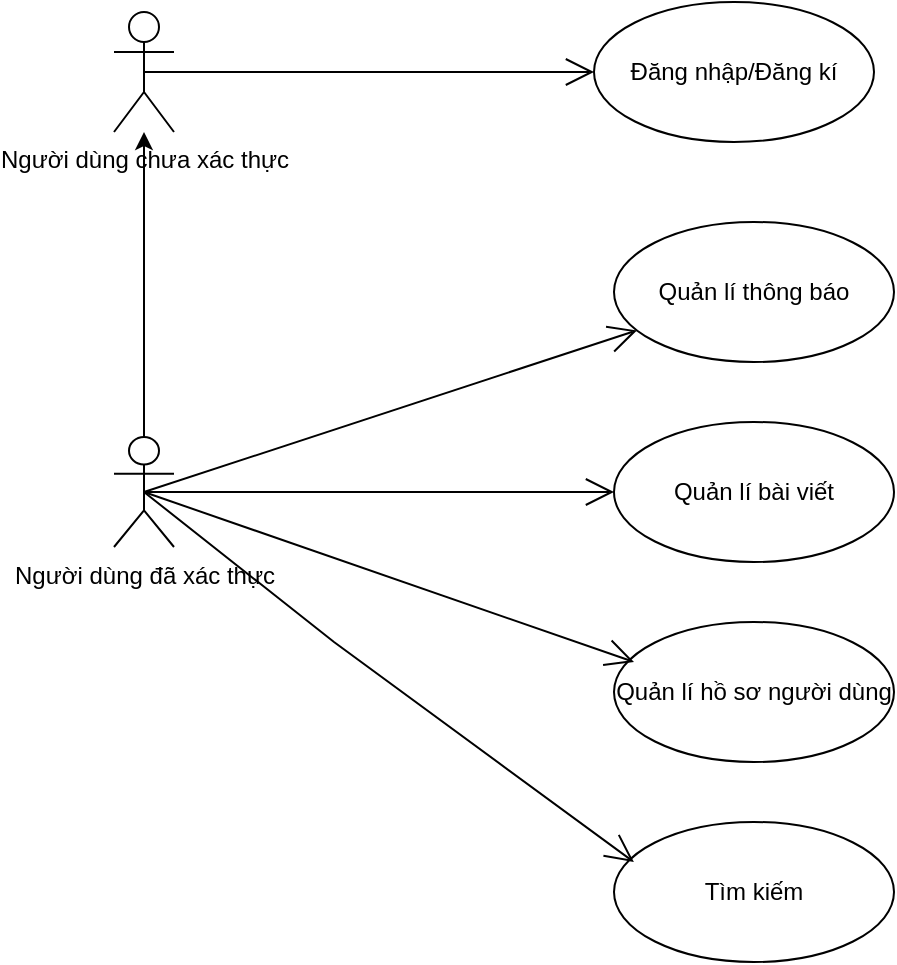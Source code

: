 <mxfile version="21.6.6" type="github" pages="6">
  <diagram name="uc-tổng quát" id="Hf5HJxh2NaV_SDLFtcqy">
    <mxGraphModel dx="880" dy="484" grid="1" gridSize="10" guides="1" tooltips="1" connect="1" arrows="1" fold="1" page="1" pageScale="1" pageWidth="850" pageHeight="1100" math="0" shadow="0">
      <root>
        <mxCell id="0" />
        <mxCell id="1" parent="0" />
        <mxCell id="CqOLRYQdM7kCJKmh_iWW-1" value="Người dùng chưa xác thực" style="shape=umlActor;verticalLabelPosition=bottom;verticalAlign=top;html=1;outlineConnect=0;" vertex="1" parent="1">
          <mxGeometry x="130" y="95" width="30" height="60" as="geometry" />
        </mxCell>
        <mxCell id="CqOLRYQdM7kCJKmh_iWW-4" value="Đăng nhập/Đăng kí" style="ellipse;whiteSpace=wrap;html=1;" vertex="1" parent="1">
          <mxGeometry x="370" y="90" width="140" height="70" as="geometry" />
        </mxCell>
        <mxCell id="CqOLRYQdM7kCJKmh_iWW-5" value="Quản lí thông báo" style="ellipse;whiteSpace=wrap;html=1;" vertex="1" parent="1">
          <mxGeometry x="380" y="200" width="140" height="70" as="geometry" />
        </mxCell>
        <mxCell id="CqOLRYQdM7kCJKmh_iWW-6" value="Quản lí bài viết" style="ellipse;whiteSpace=wrap;html=1;" vertex="1" parent="1">
          <mxGeometry x="380" y="300" width="140" height="70" as="geometry" />
        </mxCell>
        <mxCell id="CqOLRYQdM7kCJKmh_iWW-7" value="Quản lí hồ sơ người dùng" style="ellipse;whiteSpace=wrap;html=1;" vertex="1" parent="1">
          <mxGeometry x="380" y="400" width="140" height="70" as="geometry" />
        </mxCell>
        <mxCell id="CqOLRYQdM7kCJKmh_iWW-9" value="Người dùng đã xác thực" style="shape=umlActor;verticalLabelPosition=bottom;verticalAlign=top;html=1;outlineConnect=0;" vertex="1" parent="1">
          <mxGeometry x="130" y="307.5" width="30" height="55" as="geometry" />
        </mxCell>
        <mxCell id="CqOLRYQdM7kCJKmh_iWW-14" value="Tìm kiếm" style="ellipse;whiteSpace=wrap;html=1;" vertex="1" parent="1">
          <mxGeometry x="380" y="500" width="140" height="70" as="geometry" />
        </mxCell>
        <mxCell id="CqOLRYQdM7kCJKmh_iWW-16" value="" style="endArrow=classic;html=1;rounded=0;exitX=0.5;exitY=0;exitDx=0;exitDy=0;exitPerimeter=0;" edge="1" parent="1" source="CqOLRYQdM7kCJKmh_iWW-9" target="CqOLRYQdM7kCJKmh_iWW-1">
          <mxGeometry width="50" height="50" relative="1" as="geometry">
            <mxPoint x="140" y="300" as="sourcePoint" />
            <mxPoint x="140" y="220" as="targetPoint" />
          </mxGeometry>
        </mxCell>
        <mxCell id="NWbPvh_fZhCJbL2JYLE6-2" value="" style="endArrow=open;endFill=1;endSize=12;html=1;rounded=0;exitX=0.5;exitY=0.5;exitDx=0;exitDy=0;exitPerimeter=0;" edge="1" parent="1" source="CqOLRYQdM7kCJKmh_iWW-9" target="CqOLRYQdM7kCJKmh_iWW-5">
          <mxGeometry width="160" relative="1" as="geometry">
            <mxPoint x="130" y="330" as="sourcePoint" />
            <mxPoint x="290" y="330" as="targetPoint" />
          </mxGeometry>
        </mxCell>
        <mxCell id="NWbPvh_fZhCJbL2JYLE6-3" value="" style="endArrow=open;endFill=1;endSize=12;html=1;rounded=0;entryX=0;entryY=0.5;entryDx=0;entryDy=0;exitX=0.5;exitY=0.5;exitDx=0;exitDy=0;exitPerimeter=0;" edge="1" parent="1" source="CqOLRYQdM7kCJKmh_iWW-9" target="CqOLRYQdM7kCJKmh_iWW-6">
          <mxGeometry width="160" relative="1" as="geometry">
            <mxPoint x="140" y="340" as="sourcePoint" />
            <mxPoint x="370" y="320" as="targetPoint" />
          </mxGeometry>
        </mxCell>
        <mxCell id="NWbPvh_fZhCJbL2JYLE6-4" value="" style="endArrow=open;endFill=1;endSize=12;html=1;rounded=0;exitX=0.5;exitY=0.5;exitDx=0;exitDy=0;exitPerimeter=0;" edge="1" parent="1" source="CqOLRYQdM7kCJKmh_iWW-9">
          <mxGeometry width="160" relative="1" as="geometry">
            <mxPoint x="140" y="340" as="sourcePoint" />
            <mxPoint x="390" y="420" as="targetPoint" />
          </mxGeometry>
        </mxCell>
        <mxCell id="NWbPvh_fZhCJbL2JYLE6-5" value="" style="endArrow=open;endFill=1;endSize=12;html=1;rounded=0;entryX=0.071;entryY=0.286;entryDx=0;entryDy=0;entryPerimeter=0;exitX=0.5;exitY=0.5;exitDx=0;exitDy=0;exitPerimeter=0;" edge="1" parent="1" source="CqOLRYQdM7kCJKmh_iWW-9" target="CqOLRYQdM7kCJKmh_iWW-14">
          <mxGeometry width="160" relative="1" as="geometry">
            <mxPoint x="140" y="340" as="sourcePoint" />
            <mxPoint x="400" y="518.87" as="targetPoint" />
            <Array as="points">
              <mxPoint x="240" y="410" />
            </Array>
          </mxGeometry>
        </mxCell>
        <mxCell id="NWbPvh_fZhCJbL2JYLE6-6" value="" style="endArrow=open;endFill=1;endSize=12;html=1;rounded=0;entryX=0;entryY=0.5;entryDx=0;entryDy=0;exitX=0.5;exitY=0.5;exitDx=0;exitDy=0;exitPerimeter=0;" edge="1" parent="1" source="CqOLRYQdM7kCJKmh_iWW-1" target="CqOLRYQdM7kCJKmh_iWW-4">
          <mxGeometry width="160" relative="1" as="geometry">
            <mxPoint x="145" y="345" as="sourcePoint" />
            <mxPoint x="401" y="264" as="targetPoint" />
          </mxGeometry>
        </mxCell>
      </root>
    </mxGraphModel>
  </diagram>
  <diagram id="VrQ_hXpZ60ZT_J7ZzOmp" name="uc-quản lí bài viết">
    <mxGraphModel dx="880" dy="484" grid="1" gridSize="10" guides="1" tooltips="1" connect="1" arrows="1" fold="1" page="1" pageScale="1" pageWidth="850" pageHeight="1100" math="0" shadow="0">
      <root>
        <mxCell id="0" />
        <mxCell id="1" parent="0" />
        <mxCell id="d8VnlDSAHagGY5Y_CC2D-1" value="Người dùng đã xác thực" style="shape=umlActor;verticalLabelPosition=bottom;verticalAlign=top;html=1;" vertex="1" parent="1">
          <mxGeometry x="120" y="240" width="30" height="60" as="geometry" />
        </mxCell>
        <mxCell id="d8VnlDSAHagGY5Y_CC2D-2" value="Quản lí bài viết" style="ellipse;whiteSpace=wrap;html=1;" vertex="1" parent="1">
          <mxGeometry x="320" y="230" width="140" height="70" as="geometry" />
        </mxCell>
        <mxCell id="kwpYTcUdGXcOg9z0qX72-1" value="Đăng bài viết" style="ellipse;whiteSpace=wrap;html=1;" vertex="1" parent="1">
          <mxGeometry x="640" y="190" width="140" height="70" as="geometry" />
        </mxCell>
        <mxCell id="kwpYTcUdGXcOg9z0qX72-2" value="Sửa bài viết" style="ellipse;whiteSpace=wrap;html=1;" vertex="1" parent="1">
          <mxGeometry x="640" y="330" width="140" height="70" as="geometry" />
        </mxCell>
        <mxCell id="kwpYTcUdGXcOg9z0qX72-3" value="Xóa bài viết" style="ellipse;whiteSpace=wrap;html=1;" vertex="1" parent="1">
          <mxGeometry x="640" y="470" width="140" height="70" as="geometry" />
        </mxCell>
        <mxCell id="kwpYTcUdGXcOg9z0qX72-4" value="Like/share/comment" style="ellipse;whiteSpace=wrap;html=1;" vertex="1" parent="1">
          <mxGeometry x="640" y="40" width="140" height="70" as="geometry" />
        </mxCell>
        <mxCell id="kwpYTcUdGXcOg9z0qX72-5" value="" style="endArrow=none;html=1;rounded=0;exitX=0.5;exitY=0.5;exitDx=0;exitDy=0;exitPerimeter=0;" edge="1" parent="1" source="d8VnlDSAHagGY5Y_CC2D-1" target="d8VnlDSAHagGY5Y_CC2D-2">
          <mxGeometry width="50" height="50" relative="1" as="geometry">
            <mxPoint x="170" y="290" as="sourcePoint" />
            <mxPoint x="220" y="240" as="targetPoint" />
          </mxGeometry>
        </mxCell>
        <mxCell id="kwpYTcUdGXcOg9z0qX72-10" value="&amp;lt;&amp;lt;extend&amp;gt;&amp;gt;" style="text;html=1;strokeColor=none;fillColor=none;align=center;verticalAlign=middle;whiteSpace=wrap;rounded=0;" vertex="1" parent="1">
          <mxGeometry x="520" y="110" width="60" height="30" as="geometry" />
        </mxCell>
        <mxCell id="kwpYTcUdGXcOg9z0qX72-11" value="&amp;lt;&amp;lt;extend&amp;gt;&amp;gt;" style="text;html=1;strokeColor=none;fillColor=none;align=center;verticalAlign=middle;whiteSpace=wrap;rounded=0;" vertex="1" parent="1">
          <mxGeometry x="520" y="210" width="60" height="30" as="geometry" />
        </mxCell>
        <mxCell id="kwpYTcUdGXcOg9z0qX72-12" value="&amp;lt;&amp;lt;extend&amp;gt;&amp;gt;" style="text;html=1;strokeColor=none;fillColor=none;align=center;verticalAlign=middle;whiteSpace=wrap;rounded=0;" vertex="1" parent="1">
          <mxGeometry x="520" y="280" width="60" height="30" as="geometry" />
        </mxCell>
        <mxCell id="kwpYTcUdGXcOg9z0qX72-13" value="&amp;lt;&amp;lt;extend&amp;gt;&amp;gt;" style="text;html=1;strokeColor=none;fillColor=none;align=center;verticalAlign=middle;whiteSpace=wrap;rounded=0;" vertex="1" parent="1">
          <mxGeometry x="520" y="410" width="60" height="30" as="geometry" />
        </mxCell>
        <mxCell id="AYFZ4uWcNWOZs9jSzVmY-1" value="" style="endArrow=open;endFill=1;endSize=12;html=1;rounded=0;exitX=0.786;exitY=0.046;exitDx=0;exitDy=0;exitPerimeter=0;" edge="1" parent="1" source="d8VnlDSAHagGY5Y_CC2D-2" target="kwpYTcUdGXcOg9z0qX72-4">
          <mxGeometry width="160" relative="1" as="geometry">
            <mxPoint x="320" y="100" as="sourcePoint" />
            <mxPoint x="480" y="100" as="targetPoint" />
          </mxGeometry>
        </mxCell>
        <mxCell id="AYFZ4uWcNWOZs9jSzVmY-2" value="" style="endArrow=open;endFill=1;endSize=12;html=1;rounded=0;exitX=0.95;exitY=0.3;exitDx=0;exitDy=0;exitPerimeter=0;entryX=0.007;entryY=0.6;entryDx=0;entryDy=0;entryPerimeter=0;" edge="1" parent="1" source="d8VnlDSAHagGY5Y_CC2D-2" target="kwpYTcUdGXcOg9z0qX72-1">
          <mxGeometry width="160" relative="1" as="geometry">
            <mxPoint x="440" y="243" as="sourcePoint" />
            <mxPoint x="575" y="125" as="targetPoint" />
          </mxGeometry>
        </mxCell>
        <mxCell id="AYFZ4uWcNWOZs9jSzVmY-3" value="" style="endArrow=open;endFill=1;endSize=12;html=1;rounded=0;exitX=0.979;exitY=0.671;exitDx=0;exitDy=0;entryX=0.007;entryY=0.303;entryDx=0;entryDy=0;entryPerimeter=0;exitPerimeter=0;" edge="1" parent="1" source="d8VnlDSAHagGY5Y_CC2D-2" target="kwpYTcUdGXcOg9z0qX72-2">
          <mxGeometry width="160" relative="1" as="geometry">
            <mxPoint x="450" y="253" as="sourcePoint" />
            <mxPoint x="585" y="135" as="targetPoint" />
          </mxGeometry>
        </mxCell>
        <mxCell id="AYFZ4uWcNWOZs9jSzVmY-4" value="" style="endArrow=open;endFill=1;endSize=12;html=1;rounded=0;exitX=1;exitY=1;exitDx=0;exitDy=0;entryX=0;entryY=0;entryDx=0;entryDy=0;" edge="1" parent="1" source="d8VnlDSAHagGY5Y_CC2D-2" target="kwpYTcUdGXcOg9z0qX72-3">
          <mxGeometry width="160" relative="1" as="geometry">
            <mxPoint x="460" y="263" as="sourcePoint" />
            <mxPoint x="595" y="145" as="targetPoint" />
          </mxGeometry>
        </mxCell>
      </root>
    </mxGraphModel>
  </diagram>
  <diagram id="J7e1ZV8mndydPiIXFRps" name="uc-quản lí người dùng">
    <mxGraphModel dx="2735" dy="569" grid="1" gridSize="10" guides="1" tooltips="1" connect="1" arrows="1" fold="1" page="1" pageScale="1" pageWidth="850" pageHeight="1100" math="0" shadow="0">
      <root>
        <mxCell id="0" />
        <mxCell id="1" parent="0" />
        <mxCell id="B6xZlG86qIlVhOrgc7xf-1" value="Người dùng đã xác thực" style="shape=umlActor;verticalLabelPosition=bottom;verticalAlign=top;html=1;" vertex="1" parent="1">
          <mxGeometry x="300" y="310" width="30" height="60" as="geometry" />
        </mxCell>
        <mxCell id="B6xZlG86qIlVhOrgc7xf-2" value="Quản lí thông tin" style="ellipse;whiteSpace=wrap;html=1;" vertex="1" parent="1">
          <mxGeometry x="500" y="300" width="140" height="70" as="geometry" />
        </mxCell>
        <mxCell id="B6xZlG86qIlVhOrgc7xf-3" value="Đổi tên" style="ellipse;whiteSpace=wrap;html=1;" vertex="1" parent="1">
          <mxGeometry x="810" y="300" width="140" height="70" as="geometry" />
        </mxCell>
        <mxCell id="B6xZlG86qIlVhOrgc7xf-4" value="Đổi bio" style="ellipse;whiteSpace=wrap;html=1;" vertex="1" parent="1">
          <mxGeometry x="810" y="420" width="140" height="70" as="geometry" />
        </mxCell>
        <mxCell id="B6xZlG86qIlVhOrgc7xf-5" value="Theo dõi người dùng" style="ellipse;whiteSpace=wrap;html=1;" vertex="1" parent="1">
          <mxGeometry x="810" y="540" width="140" height="70" as="geometry" />
        </mxCell>
        <mxCell id="B6xZlG86qIlVhOrgc7xf-6" value="" style="endArrow=none;html=1;rounded=0;exitX=0.5;exitY=0.5;exitDx=0;exitDy=0;exitPerimeter=0;" edge="1" source="B6xZlG86qIlVhOrgc7xf-1" target="B6xZlG86qIlVhOrgc7xf-2" parent="1">
          <mxGeometry width="50" height="50" relative="1" as="geometry">
            <mxPoint x="350" y="360" as="sourcePoint" />
            <mxPoint x="400" y="310" as="targetPoint" />
          </mxGeometry>
        </mxCell>
        <mxCell id="B6xZlG86qIlVhOrgc7xf-13" value="&amp;lt;&amp;lt;extend&amp;gt;&amp;gt;" style="text;html=1;strokeColor=none;fillColor=none;align=center;verticalAlign=middle;whiteSpace=wrap;rounded=0;" vertex="1" parent="1">
          <mxGeometry x="700" y="360" width="60" height="30" as="geometry" />
        </mxCell>
        <mxCell id="B6xZlG86qIlVhOrgc7xf-14" value="&amp;lt;&amp;lt;extend&amp;gt;&amp;gt;" style="text;html=1;strokeColor=none;fillColor=none;align=center;verticalAlign=middle;whiteSpace=wrap;rounded=0;" vertex="1" parent="1">
          <mxGeometry x="700" y="500" width="60" height="30" as="geometry" />
        </mxCell>
        <mxCell id="rACBHdcR1U9FmadaV11g-1" value="Bật tick xanh" style="ellipse;whiteSpace=wrap;html=1;" vertex="1" parent="1">
          <mxGeometry x="810" y="190" width="140" height="70" as="geometry" />
        </mxCell>
        <mxCell id="rACBHdcR1U9FmadaV11g-3" value="&amp;lt;&amp;lt;extend&amp;gt;&amp;gt;" style="text;html=1;strokeColor=none;fillColor=none;align=center;verticalAlign=middle;whiteSpace=wrap;rounded=0;" vertex="1" parent="1">
          <mxGeometry x="700" y="230" width="60" height="30" as="geometry" />
        </mxCell>
        <mxCell id="rACBHdcR1U9FmadaV11g-4" value="Thay ảnh đại diện" style="ellipse;whiteSpace=wrap;html=1;" vertex="1" parent="1">
          <mxGeometry x="800" y="60" width="140" height="70" as="geometry" />
        </mxCell>
        <mxCell id="rACBHdcR1U9FmadaV11g-6" value="&amp;lt;&amp;lt;extend&amp;gt;&amp;gt;" style="text;html=1;strokeColor=none;fillColor=none;align=center;verticalAlign=middle;whiteSpace=wrap;rounded=0;" vertex="1" parent="1">
          <mxGeometry x="700" y="130" width="60" height="30" as="geometry" />
        </mxCell>
        <mxCell id="y87pHZTGKROjjLNKTchK-1" value="" style="endArrow=open;endFill=1;endSize=12;html=1;rounded=0;entryX=0.036;entryY=0.804;entryDx=0;entryDy=0;entryPerimeter=0;exitX=0.649;exitY=0.052;exitDx=0;exitDy=0;exitPerimeter=0;" edge="1" parent="1" source="B6xZlG86qIlVhOrgc7xf-2" target="rACBHdcR1U9FmadaV11g-4">
          <mxGeometry width="160" relative="1" as="geometry">
            <mxPoint x="570" y="290" as="sourcePoint" />
            <mxPoint x="600" y="250" as="targetPoint" />
          </mxGeometry>
        </mxCell>
        <mxCell id="y87pHZTGKROjjLNKTchK-2" value="" style="endArrow=open;endFill=1;endSize=12;html=1;rounded=0;exitX=1;exitY=0;exitDx=0;exitDy=0;entryX=0.04;entryY=0.653;entryDx=0;entryDy=0;entryPerimeter=0;" edge="1" parent="1" source="B6xZlG86qIlVhOrgc7xf-2" target="rACBHdcR1U9FmadaV11g-1">
          <mxGeometry width="160" relative="1" as="geometry">
            <mxPoint x="650" y="290" as="sourcePoint" />
            <mxPoint x="810" y="290" as="targetPoint" />
          </mxGeometry>
        </mxCell>
        <mxCell id="y87pHZTGKROjjLNKTchK-4" value="" style="endArrow=open;endFill=1;endSize=12;html=1;rounded=0;entryX=0;entryY=0.5;entryDx=0;entryDy=0;" edge="1" parent="1" target="B6xZlG86qIlVhOrgc7xf-3">
          <mxGeometry width="160" relative="1" as="geometry">
            <mxPoint x="640" y="330" as="sourcePoint" />
            <mxPoint x="800" y="330" as="targetPoint" />
          </mxGeometry>
        </mxCell>
        <mxCell id="y87pHZTGKROjjLNKTchK-5" value="" style="endArrow=open;endFill=1;endSize=12;html=1;rounded=0;entryX=0.04;entryY=0.198;entryDx=0;entryDy=0;entryPerimeter=0;" edge="1" parent="1" source="B6xZlG86qIlVhOrgc7xf-2" target="B6xZlG86qIlVhOrgc7xf-4">
          <mxGeometry width="160" relative="1" as="geometry">
            <mxPoint x="670" y="380" as="sourcePoint" />
            <mxPoint x="830" y="380" as="targetPoint" />
          </mxGeometry>
        </mxCell>
        <mxCell id="y87pHZTGKROjjLNKTchK-6" value="" style="endArrow=open;endFill=1;endSize=12;html=1;rounded=0;exitX=0.626;exitY=0.987;exitDx=0;exitDy=0;exitPerimeter=0;entryX=0.096;entryY=0.235;entryDx=0;entryDy=0;entryPerimeter=0;" edge="1" parent="1" source="B6xZlG86qIlVhOrgc7xf-2" target="B6xZlG86qIlVhOrgc7xf-5">
          <mxGeometry width="160" relative="1" as="geometry">
            <mxPoint x="540" y="440" as="sourcePoint" />
            <mxPoint x="700" y="440" as="targetPoint" />
          </mxGeometry>
        </mxCell>
        <mxCell id="y87pHZTGKROjjLNKTchK-10" value="&amp;lt;&amp;lt;extend&amp;gt;&amp;gt;" style="text;html=1;strokeColor=none;fillColor=none;align=center;verticalAlign=middle;whiteSpace=wrap;rounded=0;rotation=0;" vertex="1" parent="1">
          <mxGeometry x="700" y="300" width="60" height="30" as="geometry" />
        </mxCell>
        <mxCell id="nCy9jukb_P4KPA9Gg5Sw-1" value="wqaaaaaaaaaaaaaaaaaaaaaaaaaaaaaaaaaaaaaaaaaaaaaaaaaaaaaaaaaaaaqqqqqqqqqqqqqqqqqqqqqqqqqqqqqqqqqqqqqqqqqqqqqqqq222222222222222222222222222222222222222222222wwwwwwwwwwwwwwwwwwwwww22222222222222222222222222222222222222222222222222222222222222222222222222222222222222222222222222222222222222222222222222222222222w2qaaaaaaaaaaaaaaaaaaaaaaaaaaaaaaaaaaaaaaaaaaaaaaaaaaaaaaaaaaaaaaaaaaaaaaaaaaaaaaaaaaaaaaaaaaaaaaaaaaaaaaaaaaaaaaaaaaaaaaaaaaaaaaaaaaaaaaaaaaaaaaaaaaaaaaaaaaaaaaaaaaaaaaaaaaaaaaaaaaaasq&amp;nbsp;" style="text;strokeColor=none;align=center;fillColor=none;html=1;verticalAlign=middle;whiteSpace=wrap;rounded=0;" vertex="1" parent="1">
          <mxGeometry x="710" y="320" width="60" height="30" as="geometry" />
        </mxCell>
      </root>
    </mxGraphModel>
  </diagram>
  <diagram id="-V-n_Q3EZZI541l7Rz4l" name="uc-quản lí thông báo">
    <mxGraphModel dx="880" dy="484" grid="1" gridSize="10" guides="1" tooltips="1" connect="1" arrows="1" fold="1" page="1" pageScale="1" pageWidth="850" pageHeight="1100" math="0" shadow="0">
      <root>
        <mxCell id="0" />
        <mxCell id="1" parent="0" />
        <mxCell id="utS7eXMt8BIoUvvNnHAj-1" value="Người dùng đã xác thực" style="shape=umlActor;verticalLabelPosition=bottom;verticalAlign=top;html=1;" vertex="1" parent="1">
          <mxGeometry x="230" y="410" width="30" height="60" as="geometry" />
        </mxCell>
        <mxCell id="utS7eXMt8BIoUvvNnHAj-2" value="Quản lí thông báo" style="ellipse;whiteSpace=wrap;html=1;" vertex="1" parent="1">
          <mxGeometry x="430" y="400" width="140" height="70" as="geometry" />
        </mxCell>
        <mxCell id="utS7eXMt8BIoUvvNnHAj-6" value="" style="endArrow=none;html=1;rounded=0;exitX=0.5;exitY=0.5;exitDx=0;exitDy=0;exitPerimeter=0;" edge="1" parent="1" source="utS7eXMt8BIoUvvNnHAj-1" target="utS7eXMt8BIoUvvNnHAj-2">
          <mxGeometry width="50" height="50" relative="1" as="geometry">
            <mxPoint x="280" y="460" as="sourcePoint" />
            <mxPoint x="330" y="410" as="targetPoint" />
          </mxGeometry>
        </mxCell>
        <mxCell id="utS7eXMt8BIoUvvNnHAj-13" value="Hiển thị thông báo" style="ellipse;whiteSpace=wrap;html=1;" vertex="1" parent="1">
          <mxGeometry x="770" y="510" width="140" height="70" as="geometry" />
        </mxCell>
        <mxCell id="utS7eXMt8BIoUvvNnHAj-15" value="&amp;lt;&amp;lt;include&amp;gt;&amp;gt;" style="text;html=1;strokeColor=none;fillColor=none;align=center;verticalAlign=middle;whiteSpace=wrap;rounded=0;" vertex="1" parent="1">
          <mxGeometry x="650" y="450" width="60" height="30" as="geometry" />
        </mxCell>
        <mxCell id="utS7eXMt8BIoUvvNnHAj-16" value="Gửi thông báo&amp;nbsp;" style="ellipse;whiteSpace=wrap;html=1;" vertex="1" parent="1">
          <mxGeometry x="780" y="300" width="140" height="70" as="geometry" />
        </mxCell>
        <mxCell id="utS7eXMt8BIoUvvNnHAj-18" value="&amp;lt;&amp;lt;include&amp;gt;&amp;gt;" style="text;html=1;strokeColor=none;fillColor=none;align=center;verticalAlign=middle;whiteSpace=wrap;rounded=0;" vertex="1" parent="1">
          <mxGeometry x="650" y="340" width="60" height="30" as="geometry" />
        </mxCell>
        <mxCell id="6LDIWCOfGRWV364JimiB-1" value="" style="endArrow=open;endFill=1;endSize=12;html=1;rounded=0;exitX=1;exitY=0;exitDx=0;exitDy=0;entryX=0;entryY=0.629;entryDx=0;entryDy=0;entryPerimeter=0;" edge="1" parent="1" source="utS7eXMt8BIoUvvNnHAj-2" target="utS7eXMt8BIoUvvNnHAj-16">
          <mxGeometry width="160" relative="1" as="geometry">
            <mxPoint x="540" y="390" as="sourcePoint" />
            <mxPoint x="700" y="390" as="targetPoint" />
          </mxGeometry>
        </mxCell>
        <mxCell id="6LDIWCOfGRWV364JimiB-2" value="" style="endArrow=open;endFill=1;endSize=12;html=1;rounded=0;exitX=0.957;exitY=0.743;exitDx=0;exitDy=0;exitPerimeter=0;" edge="1" parent="1" source="utS7eXMt8BIoUvvNnHAj-2" target="utS7eXMt8BIoUvvNnHAj-13">
          <mxGeometry width="160" relative="1" as="geometry">
            <mxPoint x="559" y="420" as="sourcePoint" />
            <mxPoint x="790" y="354" as="targetPoint" />
          </mxGeometry>
        </mxCell>
      </root>
    </mxGraphModel>
  </diagram>
  <diagram id="2XskKAkU5GJHHQpJlpUV" name="Page-5">
    <mxGraphModel dx="880" dy="484" grid="1" gridSize="10" guides="1" tooltips="1" connect="1" arrows="1" fold="1" page="1" pageScale="1" pageWidth="850" pageHeight="1100" math="0" shadow="0">
      <root>
        <mxCell id="0" />
        <mxCell id="1" parent="0" />
        <mxCell id="2p-e50saJ_5Vs3CWs_lG-1" value="Người dùng đã xác thực" style="shape=umlActor;verticalLabelPosition=bottom;verticalAlign=top;html=1;" vertex="1" parent="1">
          <mxGeometry x="200" y="270" width="30" height="60" as="geometry" />
        </mxCell>
        <mxCell id="2p-e50saJ_5Vs3CWs_lG-2" value="Đăng kí" style="ellipse;whiteSpace=wrap;html=1;" vertex="1" parent="1">
          <mxGeometry x="400" y="260" width="140" height="70" as="geometry" />
        </mxCell>
        <mxCell id="2p-e50saJ_5Vs3CWs_lG-3" value="" style="endArrow=none;html=1;rounded=0;exitX=0.5;exitY=0.5;exitDx=0;exitDy=0;exitPerimeter=0;" edge="1" parent="1" source="2p-e50saJ_5Vs3CWs_lG-1" target="2p-e50saJ_5Vs3CWs_lG-2">
          <mxGeometry width="50" height="50" relative="1" as="geometry">
            <mxPoint x="250" y="320" as="sourcePoint" />
            <mxPoint x="300" y="270" as="targetPoint" />
          </mxGeometry>
        </mxCell>
        <mxCell id="2p-e50saJ_5Vs3CWs_lG-4" value="Đăng kí bằng số điện thoại" style="ellipse;whiteSpace=wrap;html=1;" vertex="1" parent="1">
          <mxGeometry x="750" y="350" width="140" height="70" as="geometry" />
        </mxCell>
        <mxCell id="2p-e50saJ_5Vs3CWs_lG-6" value="&amp;lt;&amp;lt;extend&amp;gt;&amp;gt;" style="text;html=1;strokeColor=none;fillColor=none;align=center;verticalAlign=middle;whiteSpace=wrap;rounded=0;" vertex="1" parent="1">
          <mxGeometry x="630" y="320" width="60" height="30" as="geometry" />
        </mxCell>
        <mxCell id="2p-e50saJ_5Vs3CWs_lG-7" value="Đăng kí bằng Gmail" style="ellipse;whiteSpace=wrap;html=1;" vertex="1" parent="1">
          <mxGeometry x="750" y="160" width="140" height="70" as="geometry" />
        </mxCell>
        <mxCell id="2p-e50saJ_5Vs3CWs_lG-9" value="&amp;lt;&amp;lt;extend&amp;gt;&amp;gt;" style="text;html=1;strokeColor=none;fillColor=none;align=center;verticalAlign=middle;whiteSpace=wrap;rounded=0;" vertex="1" parent="1">
          <mxGeometry x="620" y="190" width="60" height="30" as="geometry" />
        </mxCell>
        <mxCell id="EVlgfjC8G_a4lJgD48qi-1" value="" style="endArrow=open;endFill=1;endSize=12;html=1;rounded=0;exitX=0.979;exitY=0.343;exitDx=0;exitDy=0;exitPerimeter=0;entryX=0;entryY=0.5;entryDx=0;entryDy=0;" edge="1" parent="1" source="2p-e50saJ_5Vs3CWs_lG-2" target="2p-e50saJ_5Vs3CWs_lG-7">
          <mxGeometry width="160" relative="1" as="geometry">
            <mxPoint x="590" y="270" as="sourcePoint" />
            <mxPoint x="750" y="270" as="targetPoint" />
          </mxGeometry>
        </mxCell>
        <mxCell id="EVlgfjC8G_a4lJgD48qi-2" value="" style="endArrow=open;endFill=1;endSize=12;html=1;rounded=0;exitX=0.907;exitY=0.9;exitDx=0;exitDy=0;exitPerimeter=0;entryX=0;entryY=0.5;entryDx=0;entryDy=0;" edge="1" parent="1" source="2p-e50saJ_5Vs3CWs_lG-2" target="2p-e50saJ_5Vs3CWs_lG-4">
          <mxGeometry width="160" relative="1" as="geometry">
            <mxPoint x="580" y="360" as="sourcePoint" />
            <mxPoint x="740" y="360" as="targetPoint" />
          </mxGeometry>
        </mxCell>
      </root>
    </mxGraphModel>
  </diagram>
  <diagram id="_26T5Zd6B2quNKc9527c" name="uc-tìm kiếm">
    <mxGraphModel dx="880" dy="484" grid="1" gridSize="10" guides="1" tooltips="1" connect="1" arrows="1" fold="1" page="1" pageScale="1" pageWidth="850" pageHeight="1100" math="0" shadow="0">
      <root>
        <mxCell id="0" />
        <mxCell id="1" parent="0" />
        <mxCell id="ObTtvU7006hgI_nYJ__E-1" value="Người dùng đã xác thực" style="shape=umlActor;verticalLabelPosition=bottom;verticalAlign=top;html=1;" vertex="1" parent="1">
          <mxGeometry x="320" y="350" width="30" height="60" as="geometry" />
        </mxCell>
        <mxCell id="ObTtvU7006hgI_nYJ__E-2" value="Tìm kiếm" style="ellipse;whiteSpace=wrap;html=1;" vertex="1" parent="1">
          <mxGeometry x="520" y="340" width="140" height="70" as="geometry" />
        </mxCell>
        <mxCell id="ObTtvU7006hgI_nYJ__E-3" value="" style="endArrow=none;html=1;rounded=0;exitX=0.5;exitY=0.5;exitDx=0;exitDy=0;exitPerimeter=0;" edge="1" parent="1" source="ObTtvU7006hgI_nYJ__E-1" target="ObTtvU7006hgI_nYJ__E-2">
          <mxGeometry width="50" height="50" relative="1" as="geometry">
            <mxPoint x="370" y="400" as="sourcePoint" />
            <mxPoint x="420" y="350" as="targetPoint" />
          </mxGeometry>
        </mxCell>
        <mxCell id="ObTtvU7006hgI_nYJ__E-4" value="TÌm kiếm bằng hashtag" style="ellipse;whiteSpace=wrap;html=1;" vertex="1" parent="1">
          <mxGeometry x="870" y="440" width="140" height="70" as="geometry" />
        </mxCell>
        <mxCell id="ObTtvU7006hgI_nYJ__E-6" value="&amp;lt;&amp;lt;extend&amp;gt;&amp;gt;" style="text;html=1;strokeColor=none;fillColor=none;align=center;verticalAlign=middle;whiteSpace=wrap;rounded=0;" vertex="1" parent="1">
          <mxGeometry x="720" y="400" width="60" height="30" as="geometry" />
        </mxCell>
        <mxCell id="ObTtvU7006hgI_nYJ__E-7" value="Tìm kiếm bằng tên" style="ellipse;whiteSpace=wrap;html=1;" vertex="1" parent="1">
          <mxGeometry x="870" y="240" width="140" height="70" as="geometry" />
        </mxCell>
        <mxCell id="ObTtvU7006hgI_nYJ__E-9" value="&amp;lt;&amp;lt;extend&amp;gt;&amp;gt;" style="text;html=1;strokeColor=none;fillColor=none;align=center;verticalAlign=middle;whiteSpace=wrap;rounded=0;" vertex="1" parent="1">
          <mxGeometry x="710" y="270" width="60" height="30" as="geometry" />
        </mxCell>
        <mxCell id="PzVLZRZO4J064ZyPyZn0-1" value="" style="endArrow=open;endFill=1;endSize=12;html=1;rounded=0;exitX=1;exitY=0;exitDx=0;exitDy=0;entryX=0;entryY=0.5;entryDx=0;entryDy=0;" edge="1" parent="1" source="ObTtvU7006hgI_nYJ__E-2" target="ObTtvU7006hgI_nYJ__E-7">
          <mxGeometry width="160" relative="1" as="geometry">
            <mxPoint x="640" y="350" as="sourcePoint" />
            <mxPoint x="800" y="350" as="targetPoint" />
          </mxGeometry>
        </mxCell>
        <mxCell id="PzVLZRZO4J064ZyPyZn0-2" value="" style="endArrow=open;endFill=1;endSize=12;html=1;rounded=0;exitX=0.929;exitY=0.857;exitDx=0;exitDy=0;exitPerimeter=0;entryX=0;entryY=0.5;entryDx=0;entryDy=0;" edge="1" parent="1" source="ObTtvU7006hgI_nYJ__E-2" target="ObTtvU7006hgI_nYJ__E-4">
          <mxGeometry width="160" relative="1" as="geometry">
            <mxPoint x="640" y="460" as="sourcePoint" />
            <mxPoint x="800" y="460" as="targetPoint" />
          </mxGeometry>
        </mxCell>
      </root>
    </mxGraphModel>
  </diagram>
</mxfile>
